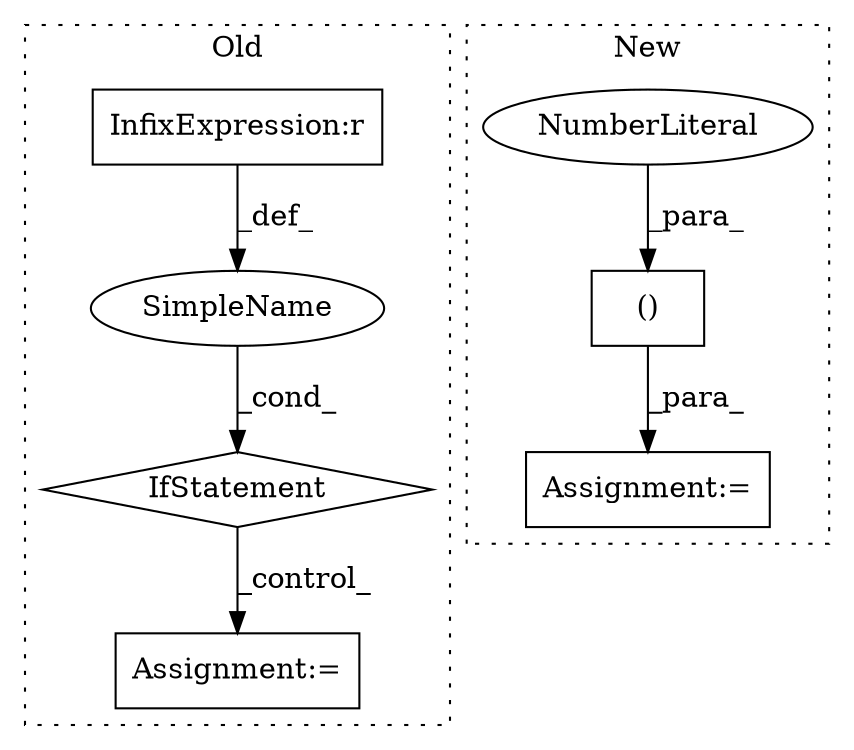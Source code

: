 digraph G {
subgraph cluster0 {
1 [label="IfStatement" a="25" s="3553,3586" l="4,2" shape="diamond"];
3 [label="Assignment:=" a="7" s="3602" l="1" shape="box"];
4 [label="SimpleName" a="42" s="" l="" shape="ellipse"];
5 [label="InfixExpression:r" a="27" s="3579" l="4" shape="box"];
label = "Old";
style="dotted";
}
subgraph cluster1 {
2 [label="()" a="106" s="1858" l="43" shape="box"];
6 [label="Assignment:=" a="7" s="1823" l="1" shape="box"];
7 [label="NumberLiteral" a="34" s="1858" l="1" shape="ellipse"];
label = "New";
style="dotted";
}
1 -> 3 [label="_control_"];
2 -> 6 [label="_para_"];
4 -> 1 [label="_cond_"];
5 -> 4 [label="_def_"];
7 -> 2 [label="_para_"];
}